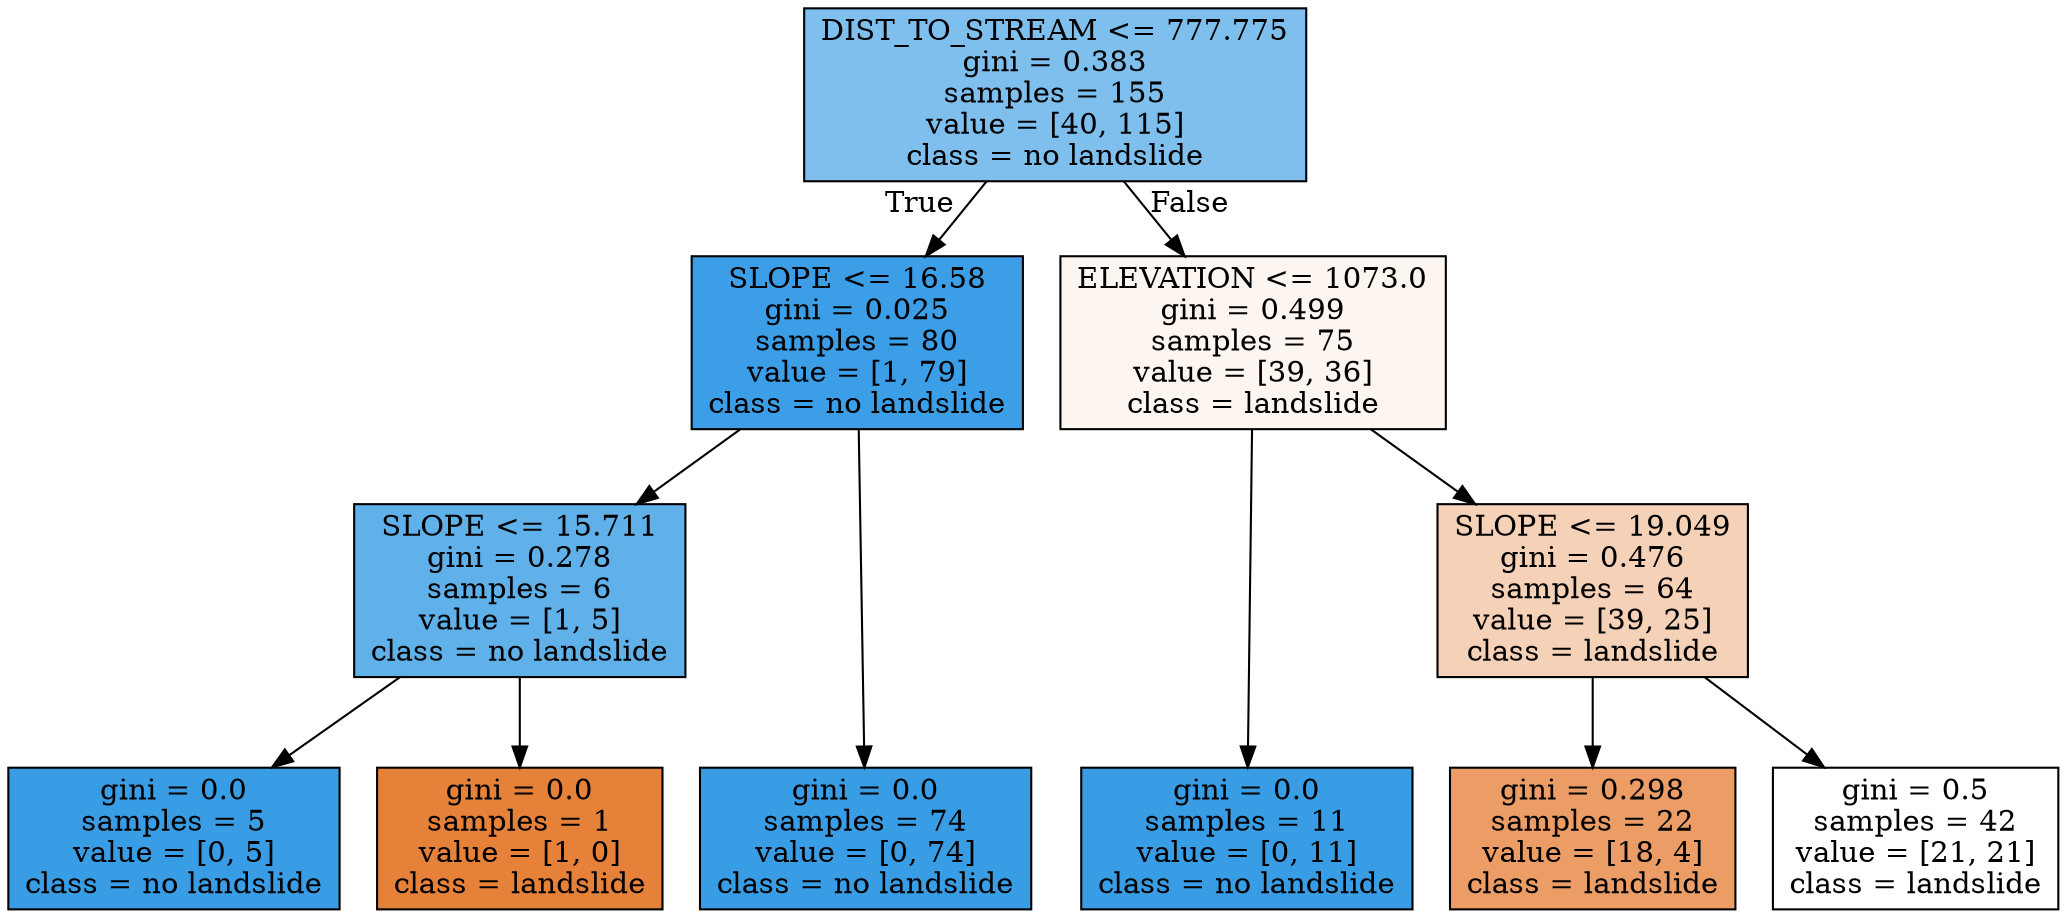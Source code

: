 digraph Tree {
node [shape=box, style="filled", color="black"] ;
graph [ranksep=equally, splines=polyline] ;
0 [label="DIST_TO_STREAM <= 777.775\ngini = 0.383\nsamples = 155\nvalue = [40, 115]\nclass = no landslide", fillcolor="#399de5a6"] ;
1 [label="SLOPE <= 16.58\ngini = 0.025\nsamples = 80\nvalue = [1, 79]\nclass = no landslide", fillcolor="#399de5fc"] ;
0 -> 1 [labeldistance=2.5, labelangle=45, headlabel="True"] ;
2 [label="SLOPE <= 15.711\ngini = 0.278\nsamples = 6\nvalue = [1, 5]\nclass = no landslide", fillcolor="#399de5cc"] ;
1 -> 2 ;
3 [label="gini = 0.0\nsamples = 5\nvalue = [0, 5]\nclass = no landslide", fillcolor="#399de5ff"] ;
2 -> 3 ;
4 [label="gini = 0.0\nsamples = 1\nvalue = [1, 0]\nclass = landslide", fillcolor="#e58139ff"] ;
2 -> 4 ;
5 [label="gini = 0.0\nsamples = 74\nvalue = [0, 74]\nclass = no landslide", fillcolor="#399de5ff"] ;
1 -> 5 ;
6 [label="ELEVATION <= 1073.0\ngini = 0.499\nsamples = 75\nvalue = [39, 36]\nclass = landslide", fillcolor="#e5813914"] ;
0 -> 6 [labeldistance=2.5, labelangle=-45, headlabel="False"] ;
7 [label="gini = 0.0\nsamples = 11\nvalue = [0, 11]\nclass = no landslide", fillcolor="#399de5ff"] ;
6 -> 7 ;
8 [label="SLOPE <= 19.049\ngini = 0.476\nsamples = 64\nvalue = [39, 25]\nclass = landslide", fillcolor="#e581395c"] ;
6 -> 8 ;
9 [label="gini = 0.298\nsamples = 22\nvalue = [18, 4]\nclass = landslide", fillcolor="#e58139c6"] ;
8 -> 9 ;
10 [label="gini = 0.5\nsamples = 42\nvalue = [21, 21]\nclass = landslide", fillcolor="#e5813900"] ;
8 -> 10 ;
{rank=same ; 0} ;
{rank=same ; 1; 6} ;
{rank=same ; 2; 8} ;
{rank=same ; 3; 4; 5; 7; 9; 10} ;
}